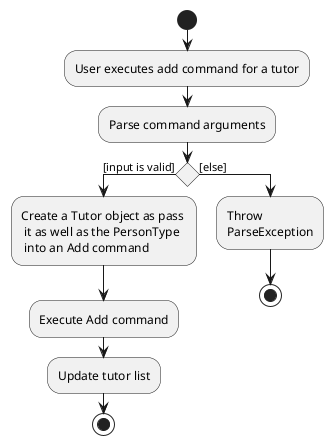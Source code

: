 @startuml
start
:User executes add command for a tutor;
:Parse command arguments;

if () then ([input is valid])
:Create a Tutor object as pass \n it as well as the PersonType \n into an Add command;
    :Execute Add command;
    :Update tutor list;
    stop
else ([else])
:Throw \nParseException;
stop
@enduml
